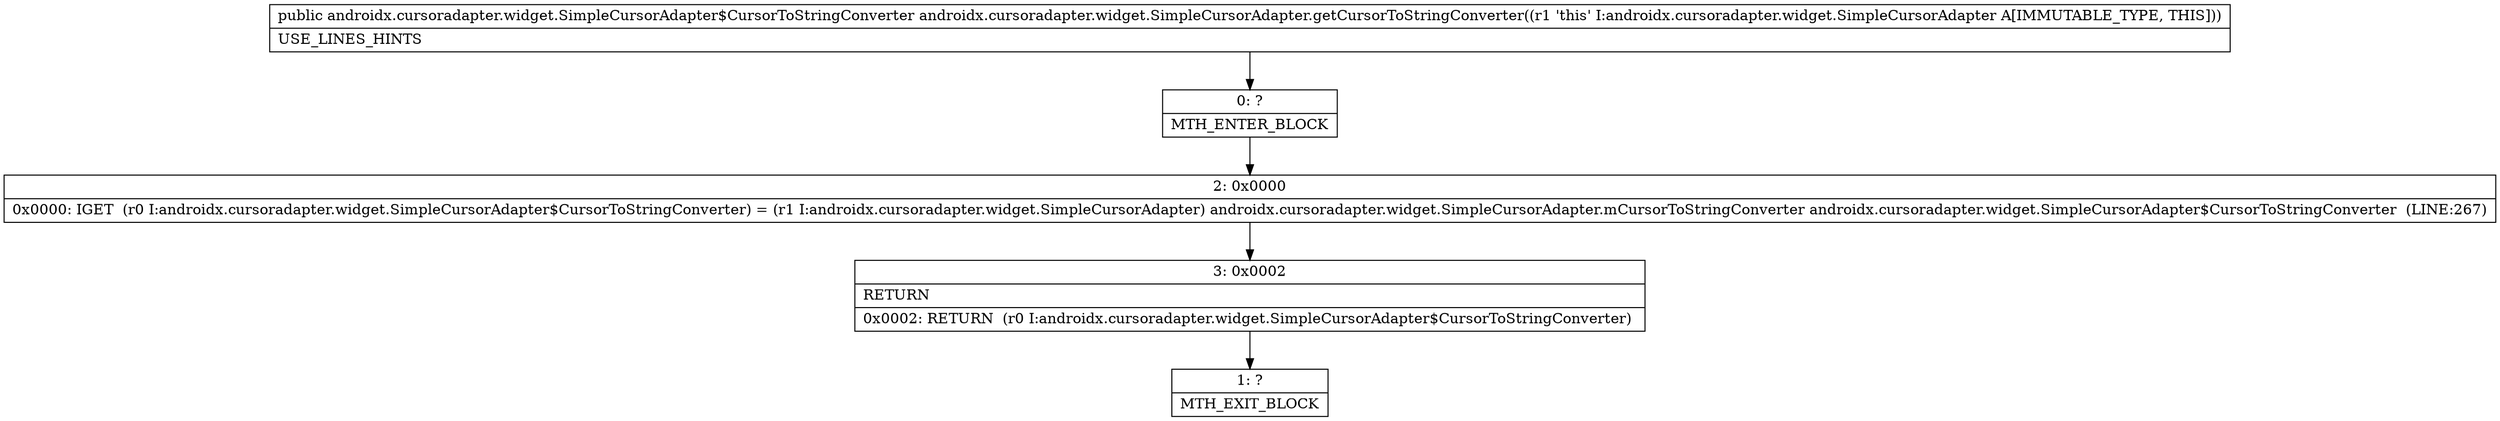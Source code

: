 digraph "CFG forandroidx.cursoradapter.widget.SimpleCursorAdapter.getCursorToStringConverter()Landroidx\/cursoradapter\/widget\/SimpleCursorAdapter$CursorToStringConverter;" {
Node_0 [shape=record,label="{0\:\ ?|MTH_ENTER_BLOCK\l}"];
Node_2 [shape=record,label="{2\:\ 0x0000|0x0000: IGET  (r0 I:androidx.cursoradapter.widget.SimpleCursorAdapter$CursorToStringConverter) = (r1 I:androidx.cursoradapter.widget.SimpleCursorAdapter) androidx.cursoradapter.widget.SimpleCursorAdapter.mCursorToStringConverter androidx.cursoradapter.widget.SimpleCursorAdapter$CursorToStringConverter  (LINE:267)\l}"];
Node_3 [shape=record,label="{3\:\ 0x0002|RETURN\l|0x0002: RETURN  (r0 I:androidx.cursoradapter.widget.SimpleCursorAdapter$CursorToStringConverter) \l}"];
Node_1 [shape=record,label="{1\:\ ?|MTH_EXIT_BLOCK\l}"];
MethodNode[shape=record,label="{public androidx.cursoradapter.widget.SimpleCursorAdapter$CursorToStringConverter androidx.cursoradapter.widget.SimpleCursorAdapter.getCursorToStringConverter((r1 'this' I:androidx.cursoradapter.widget.SimpleCursorAdapter A[IMMUTABLE_TYPE, THIS]))  | USE_LINES_HINTS\l}"];
MethodNode -> Node_0;Node_0 -> Node_2;
Node_2 -> Node_3;
Node_3 -> Node_1;
}

